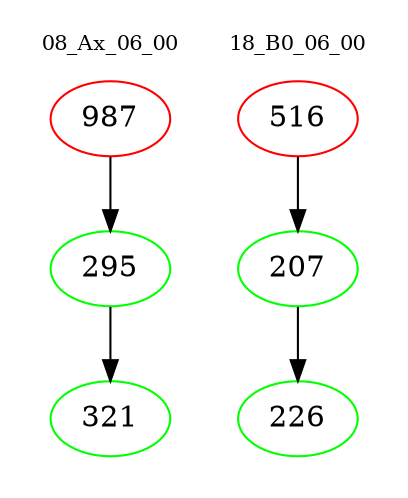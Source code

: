 digraph{
subgraph cluster_0 {
color = white
label = "08_Ax_06_00";
fontsize=10;
T0_987 [label="987", color="red"]
T0_987 -> T0_295 [color="black"]
T0_295 [label="295", color="green"]
T0_295 -> T0_321 [color="black"]
T0_321 [label="321", color="green"]
}
subgraph cluster_1 {
color = white
label = "18_B0_06_00";
fontsize=10;
T1_516 [label="516", color="red"]
T1_516 -> T1_207 [color="black"]
T1_207 [label="207", color="green"]
T1_207 -> T1_226 [color="black"]
T1_226 [label="226", color="green"]
}
}
